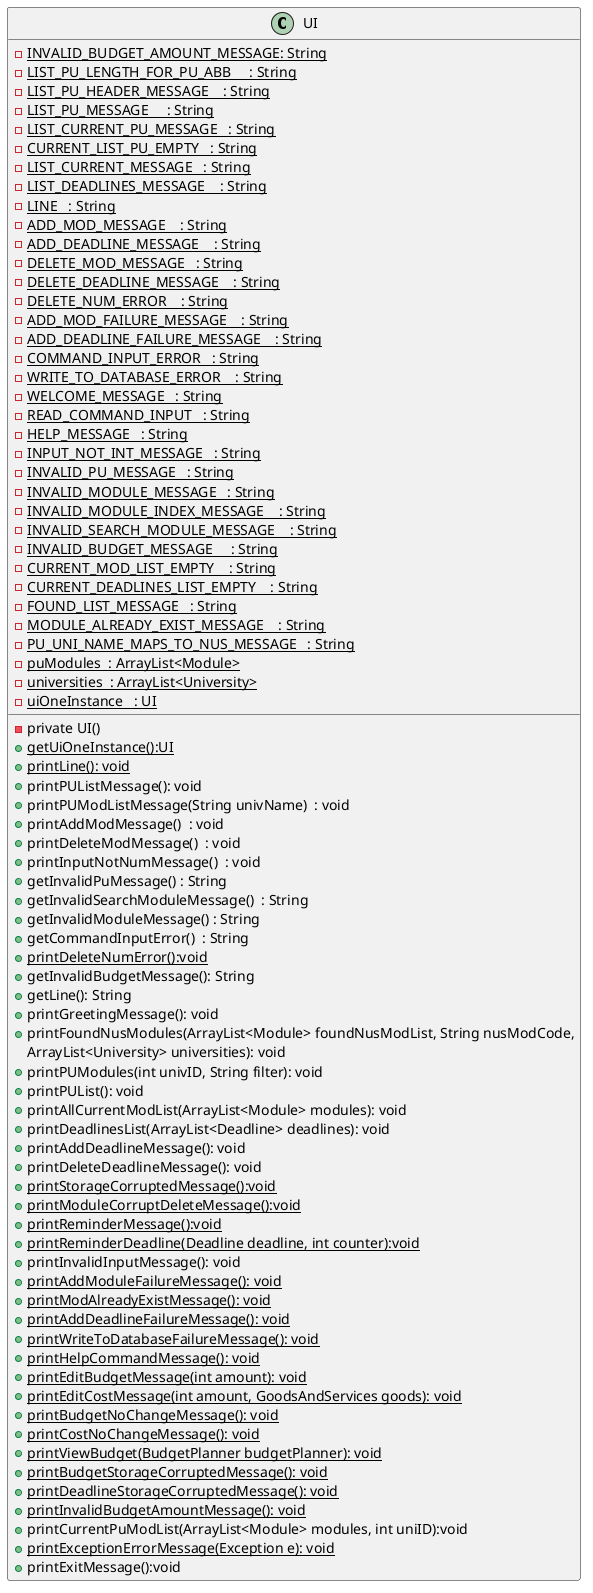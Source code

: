 @startuml
'https://plantuml.com/class-diagram

class UI {
{static}-INVALID_BUDGET_AMOUNT_MESSAGE: String
{static}-LIST_PU_LENGTH_FOR_PU_ABB     : String
{static}- LIST_PU_HEADER_MESSAGE    : String
{static}-LIST_PU_MESSAGE     : String
{static}-  LIST_CURRENT_PU_MESSAGE   : String
{static}-  CURRENT_LIST_PU_EMPTY   : String
{static}-  LIST_CURRENT_MESSAGE   : String
{static}- LIST_DEADLINES_MESSAGE    : String
{static}-  LINE   : String
{static}- ADD_MOD_MESSAGE    : String
{static}- ADD_DEADLINE_MESSAGE    : String
{static}-  DELETE_MOD_MESSAGE   : String
{static}- DELETE_DEADLINE_MESSAGE    : String
{static}- DELETE_NUM_ERROR    : String
{static}- ADD_MOD_FAILURE_MESSAGE    : String
{static}- ADD_DEADLINE_FAILURE_MESSAGE    : String
{static}-   COMMAND_INPUT_ERROR   : String
{static}- WRITE_TO_DATABASE_ERROR    : String
{static}-  WELCOME_MESSAGE   : String
{static}- READ_COMMAND_INPUT   : String
{static}-  HELP_MESSAGE   : String
{static}-  INPUT_NOT_INT_MESSAGE   : String
{static}-  INVALID_PU_MESSAGE   : String
{static}-  INVALID_MODULE_MESSAGE   : String
{static}- INVALID_MODULE_INDEX_MESSAGE    : String
{static}- INVALID_SEARCH_MODULE_MESSAGE    : String
{static}-INVALID_BUDGET_MESSAGE     : String
{static}- CURRENT_MOD_LIST_EMPTY    : String
{static}- CURRENT_DEADLINES_LIST_EMPTY    : String
{static}-  FOUND_LIST_MESSAGE   : String
{static}- MODULE_ALREADY_EXIST_MESSAGE    : String
{static}-  PU_UNI_NAME_MAPS_TO_NUS_MESSAGE   : String
{static}-   puModules  : ArrayList<Module>
{static}-   universities  : ArrayList<University>
{static}-  uiOneInstance   : UI
-private UI()
{static}+ getUiOneInstance():UI
{static}+ printLine(): void
+ printPUListMessage(): void
+ printPUModListMessage(String univName)  : void
+ printAddModMessage()  : void
+ printDeleteModMessage()  : void
+  printInputNotNumMessage()  : void
+  getInvalidPuMessage() : String
+ getInvalidSearchModuleMessage()  : String
+  getInvalidModuleMessage() : String
+ getCommandInputError()  : String
{static}+ printDeleteNumError():void
+ getInvalidBudgetMessage(): String
+ getLine(): String
+ printGreetingMessage(): void
+  printFoundNusModules(ArrayList<Module> foundNusModList, String nusModCode,
                                       ArrayList<University> universities): void
+ printPUModules(int univID, String filter): void
+ printPUList(): void
+ printAllCurrentModList(ArrayList<Module> modules): void
+ printDeadlinesList(ArrayList<Deadline> deadlines): void
+ printAddDeadlineMessage(): void
+ printDeleteDeadlineMessage(): void
{static}+ printStorageCorruptedMessage():void
{static}+ printModuleCorruptDeleteMessage():void
{static}+ printReminderMessage():void
{static}+ printReminderDeadline(Deadline deadline, int counter):void
+ printInvalidInputMessage(): void
{static}+ printAddModuleFailureMessage(): void
{static}+ printModAlreadyExistMessage(): void
{static}+  printAddDeadlineFailureMessage(): void
{static}+ printWriteToDatabaseFailureMessage(): void
{static}+ printHelpCommandMessage(): void
{static}+ printEditBudgetMessage(int amount): void
{static}+ printEditCostMessage(int amount, GoodsAndServices goods): void
{static}+ printBudgetNoChangeMessage(): void
{static}+ printCostNoChangeMessage(): void
{static}+ printViewBudget(BudgetPlanner budgetPlanner): void
{static}+ printBudgetStorageCorruptedMessage(): void
{static}+ printDeadlineStorageCorruptedMessage(): void
{static}+ printInvalidBudgetAmountMessage(): void
+ printCurrentPuModList(ArrayList<Module> modules, int uniID):void
{static}+ printExceptionErrorMessage(Exception e): void
+ printExitMessage():void

}



@enduml



abstract class AbstractList
abstract AbstractCollection
interface List
interface Collection

List <|-- AbstractList
Collection <|-- AbstractCollection

Collection <|- List
AbstractCollection <|- AbstractList
AbstractList <|-- ArrayList

class ArrayList {
Object[] elementData
size()
}

enum TimeUnit {
DAYS
HOURS
MINUTES
}